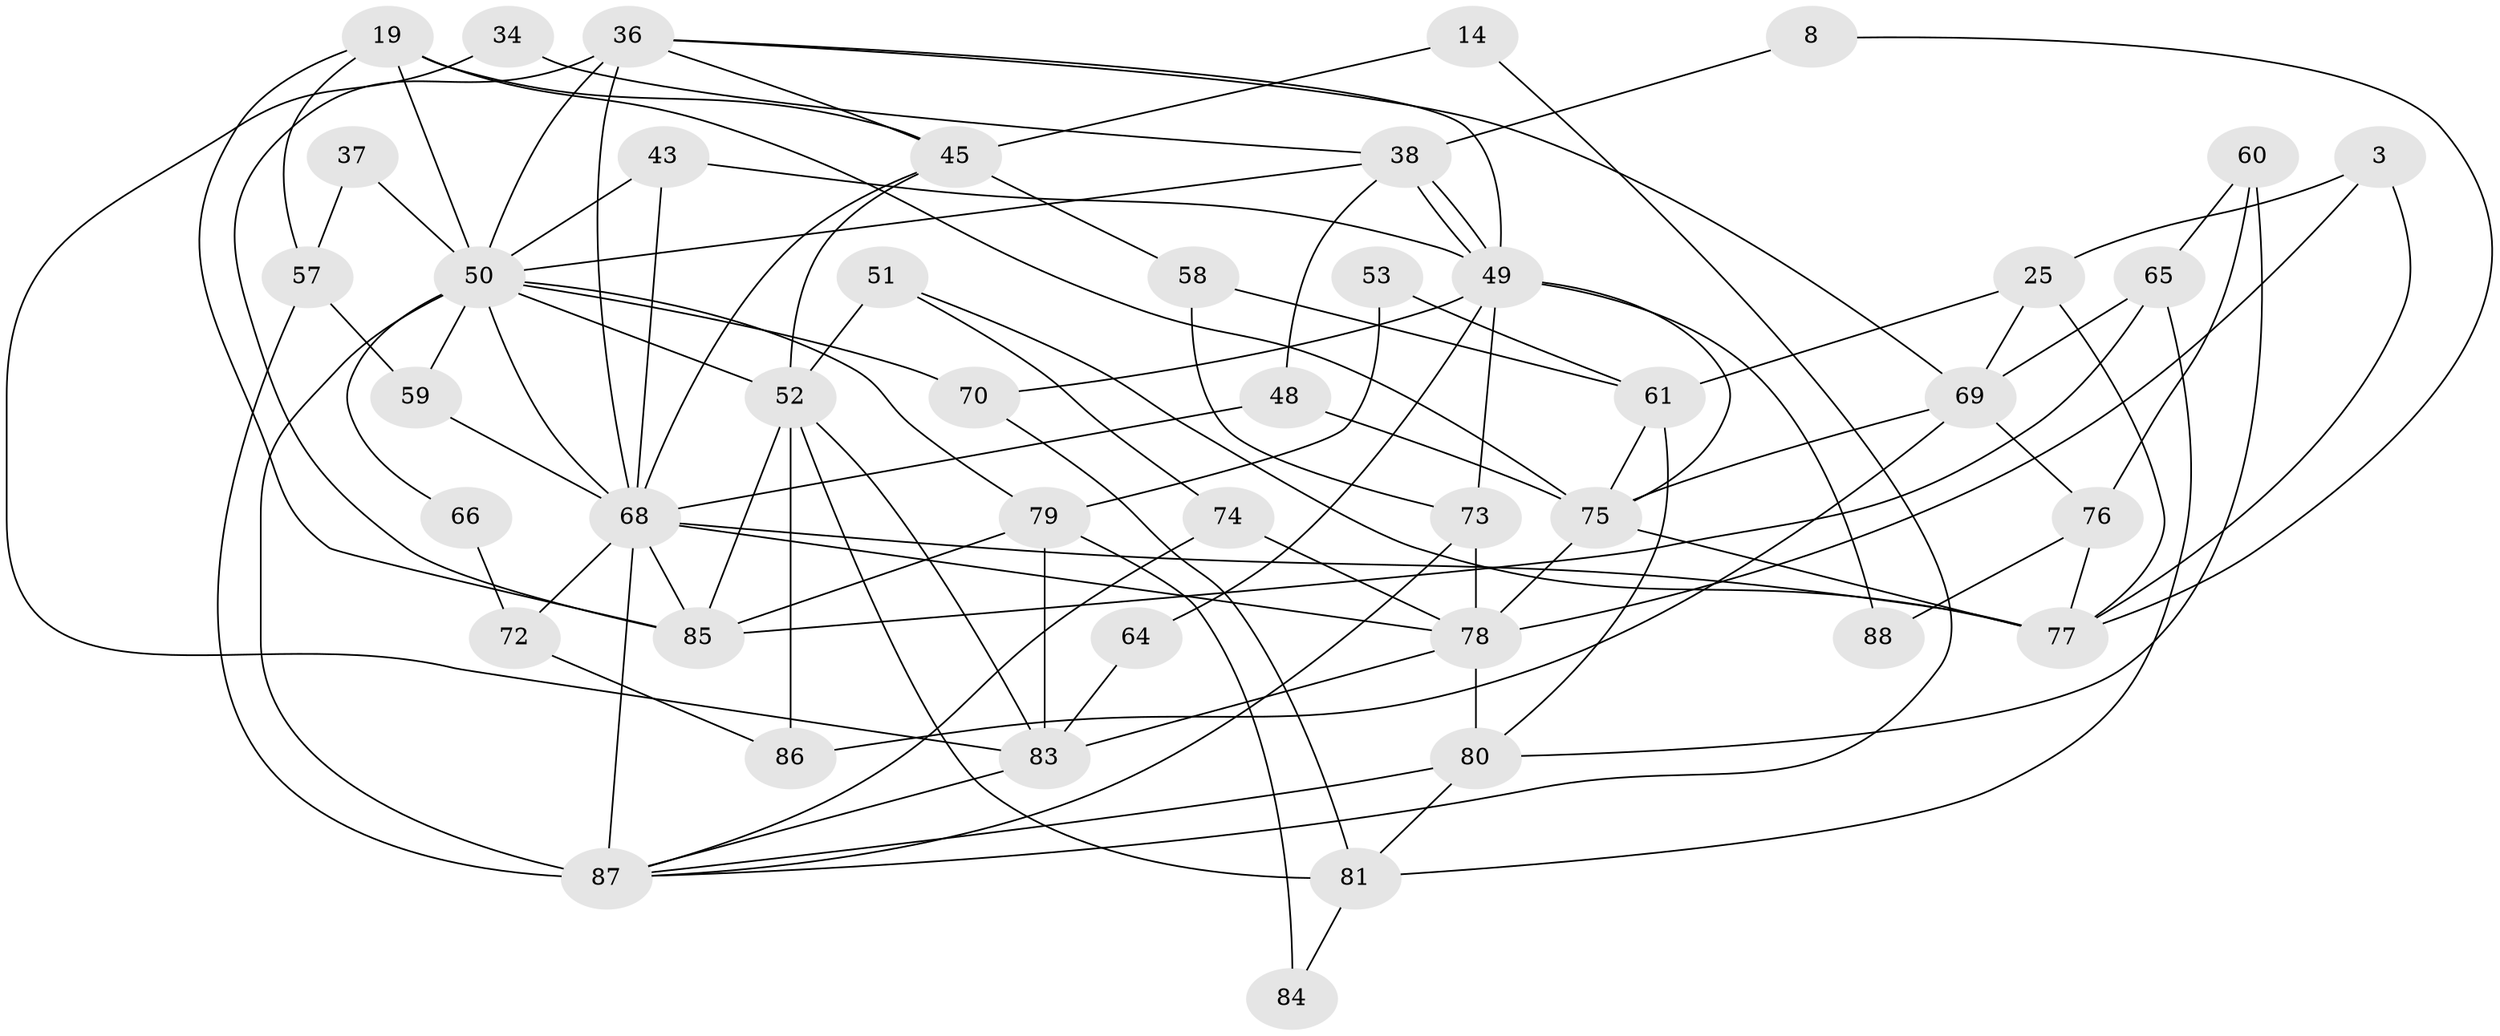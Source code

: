 // original degree distribution, {3: 0.26136363636363635, 8: 0.011363636363636364, 5: 0.20454545454545456, 4: 0.22727272727272727, 2: 0.17045454545454544, 6: 0.06818181818181818, 9: 0.022727272727272728, 7: 0.03409090909090909}
// Generated by graph-tools (version 1.1) at 2025/54/03/04/25 21:54:50]
// undirected, 44 vertices, 100 edges
graph export_dot {
graph [start="1"]
  node [color=gray90,style=filled];
  3;
  8;
  14;
  19 [super="+16"];
  25 [super="+21"];
  34;
  36 [super="+32"];
  37;
  38;
  43;
  45 [super="+30"];
  48 [super="+31"];
  49 [super="+10"];
  50 [super="+27+40+46"];
  51 [super="+9"];
  52 [super="+2+5+41"];
  53;
  57;
  58 [super="+24"];
  59;
  60;
  61;
  64;
  65 [super="+29"];
  66;
  68 [super="+47+62+56+63"];
  69;
  70;
  72;
  73;
  74;
  75 [super="+33+18"];
  76 [super="+22"];
  77 [super="+67"];
  78 [super="+71"];
  79 [super="+20"];
  80 [super="+35"];
  81;
  83 [super="+82"];
  84;
  85 [super="+39"];
  86;
  87 [super="+13+54"];
  88;
  3 -- 25 [weight=2];
  3 -- 78;
  3 -- 77 [weight=2];
  8 -- 38;
  8 -- 77;
  14 -- 45;
  14 -- 87;
  19 -- 75;
  19 -- 50;
  19 -- 57;
  19 -- 45;
  19 -- 85;
  25 -- 77;
  25 -- 69;
  25 -- 61;
  34 -- 83;
  34 -- 38;
  36 -- 50 [weight=3];
  36 -- 49 [weight=2];
  36 -- 69;
  36 -- 45;
  36 -- 68;
  36 -- 85;
  37 -- 57;
  37 -- 50;
  38 -- 49 [weight=2];
  38 -- 49;
  38 -- 50;
  38 -- 48;
  43 -- 50;
  43 -- 49;
  43 -- 68;
  45 -- 52 [weight=2];
  45 -- 58;
  45 -- 68;
  48 -- 68 [weight=2];
  48 -- 75;
  49 -- 88;
  49 -- 64;
  49 -- 70;
  49 -- 73;
  49 -- 75;
  50 -- 66;
  50 -- 52 [weight=5];
  50 -- 70;
  50 -- 79 [weight=2];
  50 -- 87 [weight=3];
  50 -- 59;
  50 -- 68;
  51 -- 74;
  51 -- 52 [weight=3];
  51 -- 77;
  52 -- 83;
  52 -- 85;
  52 -- 86;
  52 -- 81;
  53 -- 61;
  53 -- 79;
  57 -- 59;
  57 -- 87;
  58 -- 73;
  58 -- 61;
  59 -- 68;
  60 -- 80;
  60 -- 65;
  60 -- 76;
  61 -- 80;
  61 -- 75;
  64 -- 83;
  65 -- 69;
  65 -- 81;
  65 -- 85 [weight=2];
  66 -- 72;
  68 -- 87 [weight=5];
  68 -- 77 [weight=3];
  68 -- 85 [weight=3];
  68 -- 72 [weight=2];
  68 -- 78;
  69 -- 76;
  69 -- 86;
  69 -- 75;
  70 -- 81;
  72 -- 86;
  73 -- 87;
  73 -- 78;
  74 -- 87;
  74 -- 78;
  75 -- 77 [weight=2];
  75 -- 78 [weight=2];
  76 -- 88;
  76 -- 77;
  78 -- 83;
  78 -- 80;
  79 -- 84;
  79 -- 83 [weight=2];
  79 -- 85;
  80 -- 87;
  80 -- 81;
  81 -- 84;
  83 -- 87;
}
